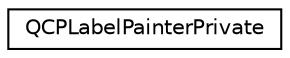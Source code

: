 digraph "Graphical Class Hierarchy"
{
 // LATEX_PDF_SIZE
  edge [fontname="Helvetica",fontsize="10",labelfontname="Helvetica",labelfontsize="10"];
  node [fontname="Helvetica",fontsize="10",shape=record];
  rankdir="LR";
  Node0 [label="QCPLabelPainterPrivate",height=0.2,width=0.4,color="black", fillcolor="white", style="filled",URL="$classQCPLabelPainterPrivate.html",tooltip=" "];
}
